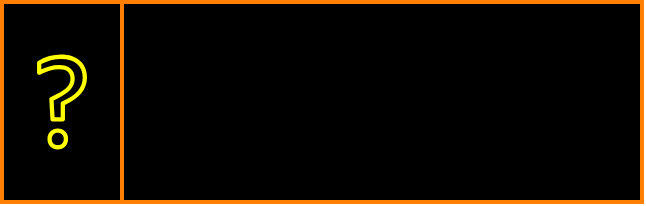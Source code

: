 <mxfile version="17.4.3" type="github"><diagram id="g_uBtgWGdsZ8J2s2HgY-" name="Page-1"><mxGraphModel dx="643" dy="321" grid="1" gridSize="10" guides="1" tooltips="1" connect="1" arrows="1" fold="1" page="1" pageScale="1" pageWidth="827" pageHeight="1169" math="0" shadow="0"><root><mxCell id="0"/><mxCell id="1" parent="0"/><mxCell id="skTyjtJtrHfDFfwtRElK-1" value="" style="rounded=0;whiteSpace=wrap;html=1;strokeWidth=2;fillColor=#000000;strokeColor=#FF8000;" vertex="1" parent="1"><mxGeometry x="120" y="40" width="320" height="100" as="geometry"/></mxCell><mxCell id="skTyjtJtrHfDFfwtRElK-4" value="" style="rounded=0;whiteSpace=wrap;html=1;strokeWidth=2;fillColor=#000000;strokeColor=#FF8000;" vertex="1" parent="1"><mxGeometry x="120" y="40" width="60" height="100" as="geometry"/></mxCell><mxCell id="skTyjtJtrHfDFfwtRElK-3" value="" style="sketch=0;outlineConnect=0;fontColor=#232F3E;gradientColor=none;fillColor=#FFFF00;strokeColor=none;dashed=0;verticalLabelPosition=bottom;verticalAlign=top;align=center;html=1;fontSize=12;fontStyle=0;aspect=fixed;pointerEvents=1;shape=mxgraph.aws4.question;" vertex="1" parent="1"><mxGeometry x="137.52" y="66.25" width="24.97" height="47.5" as="geometry"/></mxCell></root></mxGraphModel></diagram></mxfile>